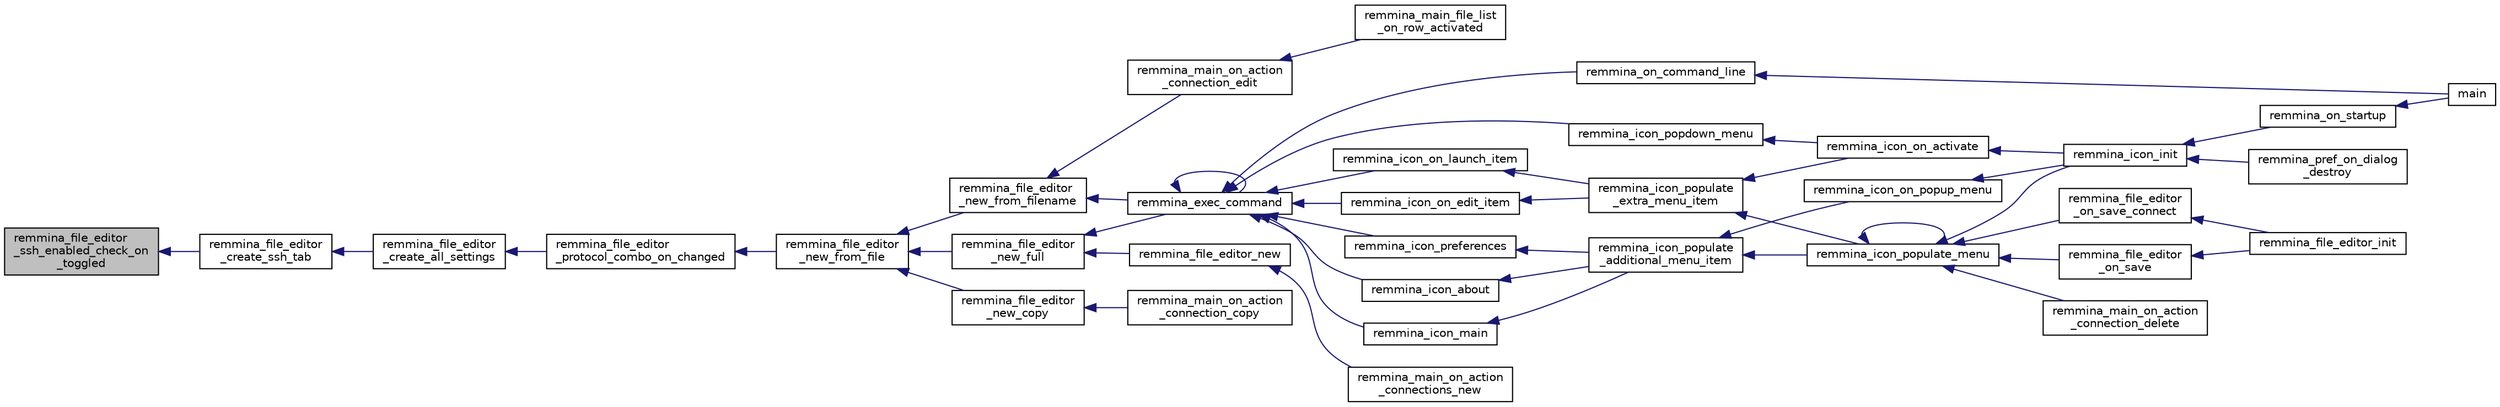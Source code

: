 digraph "remmina_file_editor_ssh_enabled_check_on_toggled"
{
  edge [fontname="Helvetica",fontsize="10",labelfontname="Helvetica",labelfontsize="10"];
  node [fontname="Helvetica",fontsize="10",shape=record];
  rankdir="LR";
  Node3772 [label="remmina_file_editor\l_ssh_enabled_check_on\l_toggled",height=0.2,width=0.4,color="black", fillcolor="grey75", style="filled", fontcolor="black"];
  Node3772 -> Node3773 [dir="back",color="midnightblue",fontsize="10",style="solid",fontname="Helvetica"];
  Node3773 [label="remmina_file_editor\l_create_ssh_tab",height=0.2,width=0.4,color="black", fillcolor="white", style="filled",URL="$remmina__file__editor_8c.html#adace1d2f4164572c00dba8b1230d86a1"];
  Node3773 -> Node3774 [dir="back",color="midnightblue",fontsize="10",style="solid",fontname="Helvetica"];
  Node3774 [label="remmina_file_editor\l_create_all_settings",height=0.2,width=0.4,color="black", fillcolor="white", style="filled",URL="$remmina__file__editor_8c.html#a6415f73260076747c4f933af7f9f4b38"];
  Node3774 -> Node3775 [dir="back",color="midnightblue",fontsize="10",style="solid",fontname="Helvetica"];
  Node3775 [label="remmina_file_editor\l_protocol_combo_on_changed",height=0.2,width=0.4,color="black", fillcolor="white", style="filled",URL="$remmina__file__editor_8c.html#a333de350f1b07add2d0fd06320c80d16"];
  Node3775 -> Node3776 [dir="back",color="midnightblue",fontsize="10",style="solid",fontname="Helvetica"];
  Node3776 [label="remmina_file_editor\l_new_from_file",height=0.2,width=0.4,color="black", fillcolor="white", style="filled",URL="$remmina__file__editor_8h.html#a08327d6951c345808628dbb5784aba06"];
  Node3776 -> Node3777 [dir="back",color="midnightblue",fontsize="10",style="solid",fontname="Helvetica"];
  Node3777 [label="remmina_file_editor\l_new_full",height=0.2,width=0.4,color="black", fillcolor="white", style="filled",URL="$remmina__file__editor_8h.html#ab563344276cbcdf0fcea05b0b64c7aeb"];
  Node3777 -> Node3778 [dir="back",color="midnightblue",fontsize="10",style="solid",fontname="Helvetica"];
  Node3778 [label="remmina_exec_command",height=0.2,width=0.4,color="black", fillcolor="white", style="filled",URL="$remmina__exec_8h.html#a424cabdcff647797061e7482049d62a7"];
  Node3778 -> Node3779 [dir="back",color="midnightblue",fontsize="10",style="solid",fontname="Helvetica"];
  Node3779 [label="remmina_on_command_line",height=0.2,width=0.4,color="black", fillcolor="white", style="filled",URL="$remmina_8c.html#aeb286fc5bd52ab5382ab8cb495dc2914"];
  Node3779 -> Node3780 [dir="back",color="midnightblue",fontsize="10",style="solid",fontname="Helvetica"];
  Node3780 [label="main",height=0.2,width=0.4,color="black", fillcolor="white", style="filled",URL="$remmina_8c.html#a0ddf1224851353fc92bfbff6f499fa97"];
  Node3778 -> Node3778 [dir="back",color="midnightblue",fontsize="10",style="solid",fontname="Helvetica"];
  Node3778 -> Node3781 [dir="back",color="midnightblue",fontsize="10",style="solid",fontname="Helvetica"];
  Node3781 [label="remmina_icon_main",height=0.2,width=0.4,color="black", fillcolor="white", style="filled",URL="$remmina__icon_8c.html#a920476110ab6410c8fc8cf734109e497"];
  Node3781 -> Node3782 [dir="back",color="midnightblue",fontsize="10",style="solid",fontname="Helvetica"];
  Node3782 [label="remmina_icon_populate\l_additional_menu_item",height=0.2,width=0.4,color="black", fillcolor="white", style="filled",URL="$remmina__icon_8c.html#a8aaf73ed94cf20dcce1c7be26262cb56"];
  Node3782 -> Node3783 [dir="back",color="midnightblue",fontsize="10",style="solid",fontname="Helvetica"];
  Node3783 [label="remmina_icon_populate_menu",height=0.2,width=0.4,color="black", fillcolor="white", style="filled",URL="$remmina__icon_8h.html#af80ed314f91d653237249d839c7fc3b2"];
  Node3783 -> Node3784 [dir="back",color="midnightblue",fontsize="10",style="solid",fontname="Helvetica"];
  Node3784 [label="remmina_file_editor\l_on_save",height=0.2,width=0.4,color="black", fillcolor="white", style="filled",URL="$remmina__file__editor_8c.html#ac2a5cf9cdcf640986e245eb04be9c4ad"];
  Node3784 -> Node3785 [dir="back",color="midnightblue",fontsize="10",style="solid",fontname="Helvetica"];
  Node3785 [label="remmina_file_editor_init",height=0.2,width=0.4,color="black", fillcolor="white", style="filled",URL="$remmina__file__editor_8c.html#a9afd8d41c66f547320930eb331f3124d"];
  Node3783 -> Node3786 [dir="back",color="midnightblue",fontsize="10",style="solid",fontname="Helvetica"];
  Node3786 [label="remmina_file_editor\l_on_save_connect",height=0.2,width=0.4,color="black", fillcolor="white", style="filled",URL="$remmina__file__editor_8c.html#a57224f3f69f04f398de563b71be6b18e"];
  Node3786 -> Node3785 [dir="back",color="midnightblue",fontsize="10",style="solid",fontname="Helvetica"];
  Node3783 -> Node3783 [dir="back",color="midnightblue",fontsize="10",style="solid",fontname="Helvetica"];
  Node3783 -> Node3787 [dir="back",color="midnightblue",fontsize="10",style="solid",fontname="Helvetica"];
  Node3787 [label="remmina_icon_init",height=0.2,width=0.4,color="black", fillcolor="white", style="filled",URL="$remmina__icon_8h.html#a741c81815e562f40672c4485172306d6"];
  Node3787 -> Node3788 [dir="back",color="midnightblue",fontsize="10",style="solid",fontname="Helvetica"];
  Node3788 [label="remmina_on_startup",height=0.2,width=0.4,color="black", fillcolor="white", style="filled",URL="$remmina_8c.html#a26d2c20be18ff44f239b756f1d5be01a"];
  Node3788 -> Node3780 [dir="back",color="midnightblue",fontsize="10",style="solid",fontname="Helvetica"];
  Node3787 -> Node3789 [dir="back",color="midnightblue",fontsize="10",style="solid",fontname="Helvetica"];
  Node3789 [label="remmina_pref_on_dialog\l_destroy",height=0.2,width=0.4,color="black", fillcolor="white", style="filled",URL="$remmina__pref__dialog_8c.html#ab9776574663e2c3fcb793ec70887336d"];
  Node3783 -> Node3790 [dir="back",color="midnightblue",fontsize="10",style="solid",fontname="Helvetica"];
  Node3790 [label="remmina_main_on_action\l_connection_delete",height=0.2,width=0.4,color="black", fillcolor="white", style="filled",URL="$remmina__main_8c.html#aa0cd57e00874ae6ca8b0ee83213267da"];
  Node3782 -> Node3791 [dir="back",color="midnightblue",fontsize="10",style="solid",fontname="Helvetica"];
  Node3791 [label="remmina_icon_on_popup_menu",height=0.2,width=0.4,color="black", fillcolor="white", style="filled",URL="$remmina__icon_8c.html#a95b917790eeb38e48137018796bdda93"];
  Node3791 -> Node3787 [dir="back",color="midnightblue",fontsize="10",style="solid",fontname="Helvetica"];
  Node3778 -> Node3792 [dir="back",color="midnightblue",fontsize="10",style="solid",fontname="Helvetica"];
  Node3792 [label="remmina_icon_preferences",height=0.2,width=0.4,color="black", fillcolor="white", style="filled",URL="$remmina__icon_8c.html#ad3b0e3d12e4854eae05b1afea19da404"];
  Node3792 -> Node3782 [dir="back",color="midnightblue",fontsize="10",style="solid",fontname="Helvetica"];
  Node3778 -> Node3793 [dir="back",color="midnightblue",fontsize="10",style="solid",fontname="Helvetica"];
  Node3793 [label="remmina_icon_about",height=0.2,width=0.4,color="black", fillcolor="white", style="filled",URL="$remmina__icon_8c.html#a5cdf1958ef01e49889bcee2e90e2cf71"];
  Node3793 -> Node3782 [dir="back",color="midnightblue",fontsize="10",style="solid",fontname="Helvetica"];
  Node3778 -> Node3794 [dir="back",color="midnightblue",fontsize="10",style="solid",fontname="Helvetica"];
  Node3794 [label="remmina_icon_on_launch_item",height=0.2,width=0.4,color="black", fillcolor="white", style="filled",URL="$remmina__icon_8c.html#ad1699688680e12abcfd5c74dd2f76d83"];
  Node3794 -> Node3795 [dir="back",color="midnightblue",fontsize="10",style="solid",fontname="Helvetica"];
  Node3795 [label="remmina_icon_populate\l_extra_menu_item",height=0.2,width=0.4,color="black", fillcolor="white", style="filled",URL="$remmina__icon_8c.html#a2847311861df3a2f1c8bbcd35cf3fd6f"];
  Node3795 -> Node3783 [dir="back",color="midnightblue",fontsize="10",style="solid",fontname="Helvetica"];
  Node3795 -> Node3796 [dir="back",color="midnightblue",fontsize="10",style="solid",fontname="Helvetica"];
  Node3796 [label="remmina_icon_on_activate",height=0.2,width=0.4,color="black", fillcolor="white", style="filled",URL="$remmina__icon_8c.html#af175fef31eb95974094088235b3a2b1d"];
  Node3796 -> Node3787 [dir="back",color="midnightblue",fontsize="10",style="solid",fontname="Helvetica"];
  Node3778 -> Node3797 [dir="back",color="midnightblue",fontsize="10",style="solid",fontname="Helvetica"];
  Node3797 [label="remmina_icon_on_edit_item",height=0.2,width=0.4,color="black", fillcolor="white", style="filled",URL="$remmina__icon_8c.html#af8708120906a8dc41a7998ebf9ecd129"];
  Node3797 -> Node3795 [dir="back",color="midnightblue",fontsize="10",style="solid",fontname="Helvetica"];
  Node3778 -> Node3798 [dir="back",color="midnightblue",fontsize="10",style="solid",fontname="Helvetica"];
  Node3798 [label="remmina_icon_popdown_menu",height=0.2,width=0.4,color="black", fillcolor="white", style="filled",URL="$remmina__icon_8c.html#a444be76e3c3a065279c5f9abc7fae833"];
  Node3798 -> Node3796 [dir="back",color="midnightblue",fontsize="10",style="solid",fontname="Helvetica"];
  Node3777 -> Node3799 [dir="back",color="midnightblue",fontsize="10",style="solid",fontname="Helvetica"];
  Node3799 [label="remmina_file_editor_new",height=0.2,width=0.4,color="black", fillcolor="white", style="filled",URL="$remmina__file__editor_8h.html#aa4e8657ca722e4cce3f3c42c0cfec51e"];
  Node3799 -> Node3800 [dir="back",color="midnightblue",fontsize="10",style="solid",fontname="Helvetica"];
  Node3800 [label="remmina_main_on_action\l_connections_new",height=0.2,width=0.4,color="black", fillcolor="white", style="filled",URL="$remmina__main_8c.html#a2ca39ab0b22fd98257504ded7eeec618"];
  Node3776 -> Node3801 [dir="back",color="midnightblue",fontsize="10",style="solid",fontname="Helvetica"];
  Node3801 [label="remmina_file_editor\l_new_copy",height=0.2,width=0.4,color="black", fillcolor="white", style="filled",URL="$remmina__file__editor_8h.html#aa5c50852f8569f075eec5d5db30c2ebf"];
  Node3801 -> Node3802 [dir="back",color="midnightblue",fontsize="10",style="solid",fontname="Helvetica"];
  Node3802 [label="remmina_main_on_action\l_connection_copy",height=0.2,width=0.4,color="black", fillcolor="white", style="filled",URL="$remmina__main_8c.html#a58b83c6d07785319ed55f937b1c734f5"];
  Node3776 -> Node3803 [dir="back",color="midnightblue",fontsize="10",style="solid",fontname="Helvetica"];
  Node3803 [label="remmina_file_editor\l_new_from_filename",height=0.2,width=0.4,color="black", fillcolor="white", style="filled",URL="$remmina__file__editor_8h.html#aa9345cfe3fb32d326b652e96ee55eaea"];
  Node3803 -> Node3778 [dir="back",color="midnightblue",fontsize="10",style="solid",fontname="Helvetica"];
  Node3803 -> Node3804 [dir="back",color="midnightblue",fontsize="10",style="solid",fontname="Helvetica"];
  Node3804 [label="remmina_main_on_action\l_connection_edit",height=0.2,width=0.4,color="black", fillcolor="white", style="filled",URL="$remmina__main_8c.html#a098e73f3f8fe35a57d49222339ae1502"];
  Node3804 -> Node3805 [dir="back",color="midnightblue",fontsize="10",style="solid",fontname="Helvetica"];
  Node3805 [label="remmina_main_file_list\l_on_row_activated",height=0.2,width=0.4,color="black", fillcolor="white", style="filled",URL="$remmina__main_8c.html#aba1a89a2400c5cc8373c6bd34602ac10"];
}
